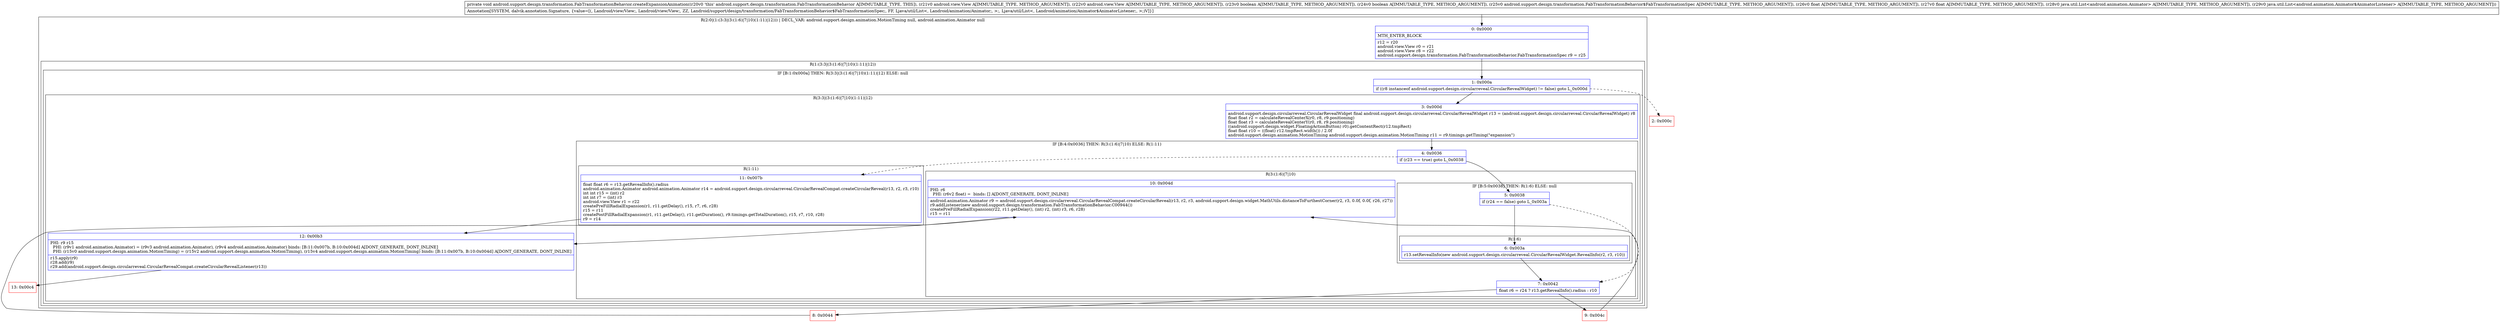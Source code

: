 digraph "CFG forandroid.support.design.transformation.FabTransformationBehavior.createExpansionAnimation(Landroid\/view\/View;Landroid\/view\/View;ZZLandroid\/support\/design\/transformation\/FabTransformationBehavior$FabTransformationSpec;FFLjava\/util\/List;Ljava\/util\/List;)V" {
subgraph cluster_Region_1190457663 {
label = "R(2:0|(1:(3:3|(3:(1:6)|7|10)(1:11)|12))) | DECL_VAR: android.support.design.animation.MotionTiming null, android.animation.Animator null\l";
node [shape=record,color=blue];
Node_0 [shape=record,label="{0\:\ 0x0000|MTH_ENTER_BLOCK\l|r12 = r20\landroid.view.View r0 = r21\landroid.view.View r8 = r22\landroid.support.design.transformation.FabTransformationBehavior.FabTransformationSpec r9 = r25\l}"];
subgraph cluster_Region_2094047510 {
label = "R(1:(3:3|(3:(1:6)|7|10)(1:11)|12))";
node [shape=record,color=blue];
subgraph cluster_IfRegion_1620961624 {
label = "IF [B:1:0x000a] THEN: R(3:3|(3:(1:6)|7|10)(1:11)|12) ELSE: null";
node [shape=record,color=blue];
Node_1 [shape=record,label="{1\:\ 0x000a|if ((r8 instanceof android.support.design.circularreveal.CircularRevealWidget) != false) goto L_0x000d\l}"];
subgraph cluster_Region_225562360 {
label = "R(3:3|(3:(1:6)|7|10)(1:11)|12)";
node [shape=record,color=blue];
Node_3 [shape=record,label="{3\:\ 0x000d|android.support.design.circularreveal.CircularRevealWidget final android.support.design.circularreveal.CircularRevealWidget r13 = (android.support.design.circularreveal.CircularRevealWidget) r8\lfloat float r2 = calculateRevealCenterX(r0, r8, r9.positioning)\lfloat float r3 = calculateRevealCenterY(r0, r8, r9.positioning)\l((android.support.design.widget.FloatingActionButton) r0).getContentRect(r12.tmpRect)\lfloat float r10 = ((float) r12.tmpRect.width()) \/ 2.0f\landroid.support.design.animation.MotionTiming android.support.design.animation.MotionTiming r11 = r9.timings.getTiming(\"expansion\")\l}"];
subgraph cluster_IfRegion_2099164127 {
label = "IF [B:4:0x0036] THEN: R(3:(1:6)|7|10) ELSE: R(1:11)";
node [shape=record,color=blue];
Node_4 [shape=record,label="{4\:\ 0x0036|if (r23 == true) goto L_0x0038\l}"];
subgraph cluster_Region_1894371233 {
label = "R(3:(1:6)|7|10)";
node [shape=record,color=blue];
subgraph cluster_IfRegion_1670478535 {
label = "IF [B:5:0x0038] THEN: R(1:6) ELSE: null";
node [shape=record,color=blue];
Node_5 [shape=record,label="{5\:\ 0x0038|if (r24 == false) goto L_0x003a\l}"];
subgraph cluster_Region_1936513338 {
label = "R(1:6)";
node [shape=record,color=blue];
Node_6 [shape=record,label="{6\:\ 0x003a|r13.setRevealInfo(new android.support.design.circularreveal.CircularRevealWidget.RevealInfo(r2, r3, r10))\l}"];
}
}
Node_7 [shape=record,label="{7\:\ 0x0042|float r6 = r24 ? r13.getRevealInfo().radius : r10\l}"];
Node_10 [shape=record,label="{10\:\ 0x004d|PHI: r6 \l  PHI: (r6v2 float) =  binds: [] A[DONT_GENERATE, DONT_INLINE]\l|android.animation.Animator r9 = android.support.design.circularreveal.CircularRevealCompat.createCircularReveal(r13, r2, r3, android.support.design.widget.MathUtils.distanceToFurthestCorner(r2, r3, 0.0f, 0.0f, r26, r27))\lr9.addListener(new android.support.design.transformation.FabTransformationBehavior.C00944())\lcreatePreFillRadialExpansion(r22, r11.getDelay(), (int) r2, (int) r3, r6, r28)\lr15 = r11\l}"];
}
subgraph cluster_Region_317763410 {
label = "R(1:11)";
node [shape=record,color=blue];
Node_11 [shape=record,label="{11\:\ 0x007b|float float r6 = r13.getRevealInfo().radius\landroid.animation.Animator android.animation.Animator r14 = android.support.design.circularreveal.CircularRevealCompat.createCircularReveal(r13, r2, r3, r10)\lint int r15 = (int) r2\lint int r7 = (int) r3\landroid.view.View r1 = r22\lcreatePreFillRadialExpansion(r1, r11.getDelay(), r15, r7, r6, r28)\lr15 = r11\lcreatePostFillRadialExpansion(r1, r11.getDelay(), r11.getDuration(), r9.timings.getTotalDuration(), r15, r7, r10, r28)\lr9 = r14\l}"];
}
}
Node_12 [shape=record,label="{12\:\ 0x00b3|PHI: r9 r15 \l  PHI: (r9v1 android.animation.Animator) = (r9v3 android.animation.Animator), (r9v4 android.animation.Animator) binds: [B:11:0x007b, B:10:0x004d] A[DONT_GENERATE, DONT_INLINE]\l  PHI: (r15v0 android.support.design.animation.MotionTiming) = (r15v2 android.support.design.animation.MotionTiming), (r15v4 android.support.design.animation.MotionTiming) binds: [B:11:0x007b, B:10:0x004d] A[DONT_GENERATE, DONT_INLINE]\l|r15.apply(r9)\lr28.add(r9)\lr29.add(android.support.design.circularreveal.CircularRevealCompat.createCircularRevealListener(r13))\l}"];
}
}
}
}
Node_2 [shape=record,color=red,label="{2\:\ 0x000c}"];
Node_8 [shape=record,color=red,label="{8\:\ 0x0044}"];
Node_9 [shape=record,color=red,label="{9\:\ 0x004c}"];
Node_13 [shape=record,color=red,label="{13\:\ 0x00c4}"];
MethodNode[shape=record,label="{private void android.support.design.transformation.FabTransformationBehavior.createExpansionAnimation((r20v0 'this' android.support.design.transformation.FabTransformationBehavior A[IMMUTABLE_TYPE, THIS]), (r21v0 android.view.View A[IMMUTABLE_TYPE, METHOD_ARGUMENT]), (r22v0 android.view.View A[IMMUTABLE_TYPE, METHOD_ARGUMENT]), (r23v0 boolean A[IMMUTABLE_TYPE, METHOD_ARGUMENT]), (r24v0 boolean A[IMMUTABLE_TYPE, METHOD_ARGUMENT]), (r25v0 android.support.design.transformation.FabTransformationBehavior$FabTransformationSpec A[IMMUTABLE_TYPE, METHOD_ARGUMENT]), (r26v0 float A[IMMUTABLE_TYPE, METHOD_ARGUMENT]), (r27v0 float A[IMMUTABLE_TYPE, METHOD_ARGUMENT]), (r28v0 java.util.List\<android.animation.Animator\> A[IMMUTABLE_TYPE, METHOD_ARGUMENT]), (r29v0 java.util.List\<android.animation.Animator$AnimatorListener\> A[IMMUTABLE_TYPE, METHOD_ARGUMENT]))  | Annotation[SYSTEM, dalvik.annotation.Signature, \{value=[(, Landroid\/view\/View;, Landroid\/view\/View;, ZZ, Landroid\/support\/design\/transformation\/FabTransformationBehavior$FabTransformationSpec;, FF, Ljava\/util\/List\<, Landroid\/animation\/Animator;, \>;, Ljava\/util\/List\<, Landroid\/animation\/Animator$AnimatorListener;, \>;)V]\}]\l}"];
MethodNode -> Node_0;
Node_0 -> Node_1;
Node_1 -> Node_2[style=dashed];
Node_1 -> Node_3;
Node_3 -> Node_4;
Node_4 -> Node_5;
Node_4 -> Node_11[style=dashed];
Node_5 -> Node_6;
Node_5 -> Node_7[style=dashed];
Node_6 -> Node_7;
Node_7 -> Node_8;
Node_7 -> Node_9;
Node_10 -> Node_12;
Node_11 -> Node_12;
Node_12 -> Node_13;
Node_8 -> Node_10;
Node_9 -> Node_10;
}

